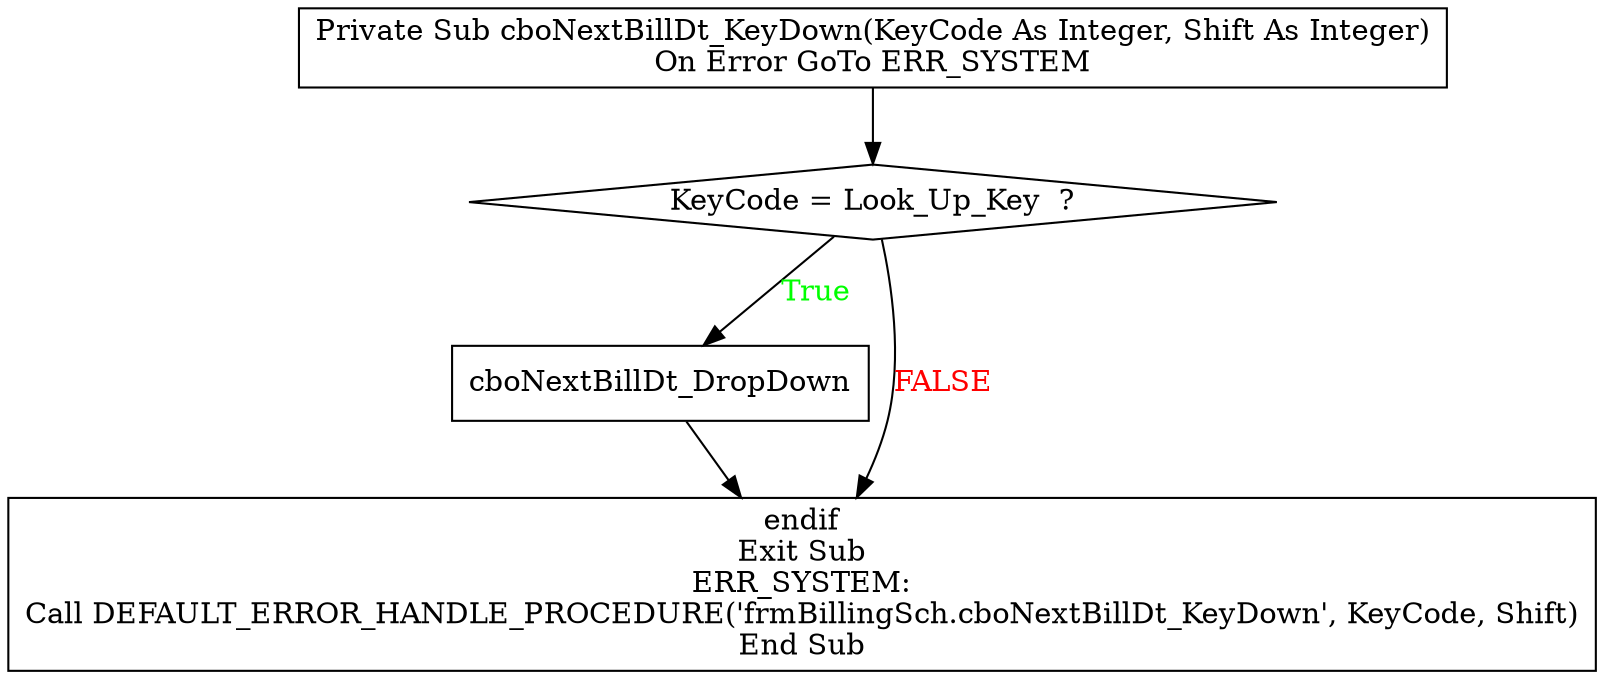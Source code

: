digraph G{
Node_1 [ label ="Private Sub cboNextBillDt_KeyDown(KeyCode As Integer, Shift As Integer)\nOn Error GoTo ERR_SYSTEM",shape="box"];
Node_2 [ label ="KeyCode = Look_Up_Key  ?",shape="diamond"];
Node_3 [ label ="cboNextBillDt_DropDown",shape="box"];
Node_4 [ label ="endif\nExit Sub\nERR_SYSTEM:\nCall DEFAULT_ERROR_HANDLE_PROCEDURE('frmBillingSch.cboNextBillDt_KeyDown', KeyCode, Shift)\nEnd Sub",shape="box"];
Node_2 -> Node_3 [label="True",fontcolor="GREEN"];
Node_1 -> Node_2;
Node_2 -> Node_4 [label="FALSE",fontcolor="RED"];
Node_3 -> Node_4;
}
